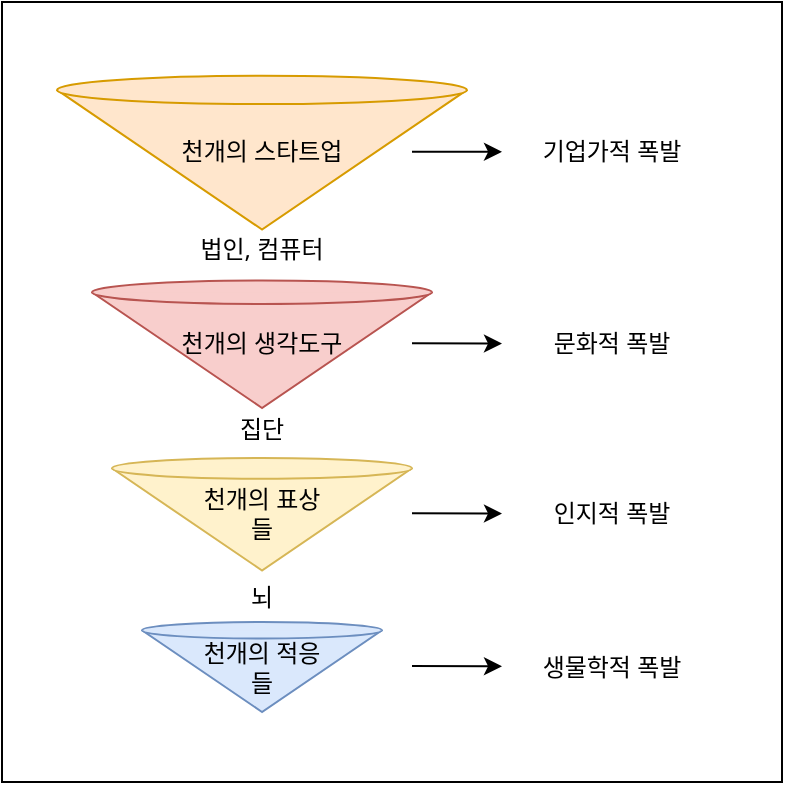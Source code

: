 <mxfile>
    <diagram id="uuJAFcIiDbukd1BBoZsX" name="Page-1">
        <mxGraphModel dx="526" dy="519" grid="1" gridSize="10" guides="1" tooltips="1" connect="1" arrows="1" fold="1" page="1" pageScale="1" pageWidth="1169" pageHeight="827" math="0" shadow="0">
            <root>
                <mxCell id="0"/>
                <mxCell id="1" parent="0"/>
                <mxCell id="2" value="" style="verticalLabelPosition=bottom;verticalAlign=top;html=1;shape=mxgraph.basic.cone;rotation=-180;fillColor=#dae8fc;strokeColor=#6c8ebf;" vertex="1" parent="1">
                    <mxGeometry x="180" y="340" width="120" height="45" as="geometry"/>
                </mxCell>
                <mxCell id="3" value="" style="verticalLabelPosition=bottom;verticalAlign=top;html=1;shape=mxgraph.basic.cone;rotation=-180;fillColor=#fff2cc;strokeColor=#d6b656;" vertex="1" parent="1">
                    <mxGeometry x="165" y="258" width="150" height="56.25" as="geometry"/>
                </mxCell>
                <mxCell id="4" value="" style="verticalLabelPosition=bottom;verticalAlign=top;html=1;shape=mxgraph.basic.cone;rotation=-180;fillColor=#f8cecc;strokeColor=#b85450;" vertex="1" parent="1">
                    <mxGeometry x="155" y="169.25" width="170" height="63.75" as="geometry"/>
                </mxCell>
                <mxCell id="5" value="천개의 적응들" style="text;html=1;strokeColor=none;fillColor=none;align=center;verticalAlign=middle;whiteSpace=wrap;rounded=0;fontFamily=Noto Sans;fontSource=https%3A%2F%2Ffonts.googleapis.com%2Fcss%3Ffamily%3DNoto%2BSans;" vertex="1" parent="1">
                    <mxGeometry x="205" y="347.5" width="70" height="30" as="geometry"/>
                </mxCell>
                <mxCell id="6" value="천개의 표상들" style="text;html=1;strokeColor=none;fillColor=none;align=center;verticalAlign=middle;whiteSpace=wrap;rounded=0;fontFamily=Noto Sans;fontSource=https%3A%2F%2Ffonts.googleapis.com%2Fcss%3Ffamily%3DNoto%2BSans;" vertex="1" parent="1">
                    <mxGeometry x="205" y="271.13" width="70" height="30" as="geometry"/>
                </mxCell>
                <mxCell id="9" value="천개의 생각도구" style="text;html=1;strokeColor=none;fillColor=none;align=center;verticalAlign=middle;whiteSpace=wrap;rounded=0;fontFamily=Noto Sans;fontSource=https%3A%2F%2Ffonts.googleapis.com%2Fcss%3Ffamily%3DNoto%2BSans;" vertex="1" parent="1">
                    <mxGeometry x="195" y="186.13" width="90" height="30" as="geometry"/>
                </mxCell>
                <mxCell id="10" value="" style="verticalLabelPosition=bottom;verticalAlign=top;html=1;shape=mxgraph.basic.cone;rotation=-180;fillColor=#ffe6cc;strokeColor=#d79b00;" vertex="1" parent="1">
                    <mxGeometry x="137.5" y="66.88" width="205" height="76.88" as="geometry"/>
                </mxCell>
                <mxCell id="11" value="천개의 스타트업" style="text;html=1;strokeColor=none;fillColor=none;align=center;verticalAlign=middle;whiteSpace=wrap;rounded=0;fontFamily=Noto Sans;fontSource=https%3A%2F%2Ffonts.googleapis.com%2Fcss%3Ffamily%3DNoto%2BSans;" vertex="1" parent="1">
                    <mxGeometry x="195" y="90.32" width="90" height="30" as="geometry"/>
                </mxCell>
                <mxCell id="12" value="생물학적 폭발" style="text;html=1;strokeColor=none;fillColor=none;align=center;verticalAlign=middle;whiteSpace=wrap;rounded=0;fontFamily=Noto Sans;fontSource=https%3A%2F%2Ffonts.googleapis.com%2Fcss%3Ffamily%3DNoto%2BSans;" vertex="1" parent="1">
                    <mxGeometry x="370" y="347.5" width="90" height="30" as="geometry"/>
                </mxCell>
                <mxCell id="13" value="인지적 폭발" style="text;html=1;strokeColor=none;fillColor=none;align=center;verticalAlign=middle;whiteSpace=wrap;rounded=0;fontFamily=Noto Sans;fontSource=https%3A%2F%2Ffonts.googleapis.com%2Fcss%3Ffamily%3DNoto%2BSans;" vertex="1" parent="1">
                    <mxGeometry x="370" y="271.13" width="90" height="30" as="geometry"/>
                </mxCell>
                <mxCell id="14" value="문화적 폭발" style="text;html=1;strokeColor=none;fillColor=none;align=center;verticalAlign=middle;whiteSpace=wrap;rounded=0;fontFamily=Noto Sans;fontSource=https%3A%2F%2Ffonts.googleapis.com%2Fcss%3Ffamily%3DNoto%2BSans;fontStyle=0" vertex="1" parent="1">
                    <mxGeometry x="370" y="186.13" width="90" height="30" as="geometry"/>
                </mxCell>
                <mxCell id="15" value="기업가적 폭발" style="text;html=1;strokeColor=none;fillColor=none;align=center;verticalAlign=middle;whiteSpace=wrap;rounded=0;fontFamily=Noto Sans;fontSource=https%3A%2F%2Ffonts.googleapis.com%2Fcss%3Ffamily%3DNoto%2BSans;" vertex="1" parent="1">
                    <mxGeometry x="370" y="90.32" width="90" height="30" as="geometry"/>
                </mxCell>
                <mxCell id="16" value="뇌" style="text;html=1;strokeColor=none;fillColor=none;align=center;verticalAlign=middle;whiteSpace=wrap;rounded=0;fontFamily=Noto Sans;fontSource=https%3A%2F%2Ffonts.googleapis.com%2Fcss%3Ffamily%3DNoto%2BSans;" vertex="1" parent="1">
                    <mxGeometry x="195" y="313.25" width="90" height="30" as="geometry"/>
                </mxCell>
                <mxCell id="17" value="집단" style="text;html=1;strokeColor=none;fillColor=none;align=center;verticalAlign=middle;whiteSpace=wrap;rounded=0;fontFamily=Noto Sans;fontSource=https%3A%2F%2Ffonts.googleapis.com%2Fcss%3Ffamily%3DNoto%2BSans;" vertex="1" parent="1">
                    <mxGeometry x="195" y="229" width="90" height="30" as="geometry"/>
                </mxCell>
                <mxCell id="18" value="법인, 컴퓨터" style="text;html=1;strokeColor=none;fillColor=none;align=center;verticalAlign=middle;whiteSpace=wrap;rounded=0;fontFamily=Noto Sans;fontSource=https%3A%2F%2Ffonts.googleapis.com%2Fcss%3Ffamily%3DNoto%2BSans;" vertex="1" parent="1">
                    <mxGeometry x="195" y="139.25" width="90" height="30" as="geometry"/>
                </mxCell>
                <mxCell id="19" value="" style="endArrow=classic;html=1;fontFamily=Noto Sans;fontSource=https%3A%2F%2Ffonts.googleapis.com%2Fcss%3Ffamily%3DNoto%2BSans;" edge="1" parent="1">
                    <mxGeometry width="50" height="50" relative="1" as="geometry">
                        <mxPoint x="315" y="104.82" as="sourcePoint"/>
                        <mxPoint x="360" y="104.94" as="targetPoint"/>
                    </mxGeometry>
                </mxCell>
                <mxCell id="20" value="" style="endArrow=classic;html=1;fontFamily=Noto Sans;fontSource=https%3A%2F%2Ffonts.googleapis.com%2Fcss%3Ffamily%3DNoto%2BSans;" edge="1" parent="1">
                    <mxGeometry width="50" height="50" relative="1" as="geometry">
                        <mxPoint x="315" y="200.63" as="sourcePoint"/>
                        <mxPoint x="360" y="200.75" as="targetPoint"/>
                    </mxGeometry>
                </mxCell>
                <mxCell id="21" value="" style="endArrow=classic;html=1;fontFamily=Noto Sans;fontSource=https%3A%2F%2Ffonts.googleapis.com%2Fcss%3Ffamily%3DNoto%2BSans;" edge="1" parent="1">
                    <mxGeometry width="50" height="50" relative="1" as="geometry">
                        <mxPoint x="315" y="285.63" as="sourcePoint"/>
                        <mxPoint x="360" y="285.75" as="targetPoint"/>
                    </mxGeometry>
                </mxCell>
                <mxCell id="22" value="" style="endArrow=classic;html=1;fontFamily=Noto Sans;fontSource=https%3A%2F%2Ffonts.googleapis.com%2Fcss%3Ffamily%3DNoto%2BSans;" edge="1" parent="1">
                    <mxGeometry width="50" height="50" relative="1" as="geometry">
                        <mxPoint x="315" y="362.0" as="sourcePoint"/>
                        <mxPoint x="360" y="362.12" as="targetPoint"/>
                    </mxGeometry>
                </mxCell>
                <mxCell id="23" value="" style="rounded=0;whiteSpace=wrap;html=1;fontFamily=Noto Sans;fontSource=https%3A%2F%2Ffonts.googleapis.com%2Fcss%3Ffamily%3DNoto%2BSans;fillColor=none;" vertex="1" parent="1">
                    <mxGeometry x="110" y="30" width="390" height="390" as="geometry"/>
                </mxCell>
            </root>
        </mxGraphModel>
    </diagram>
</mxfile>